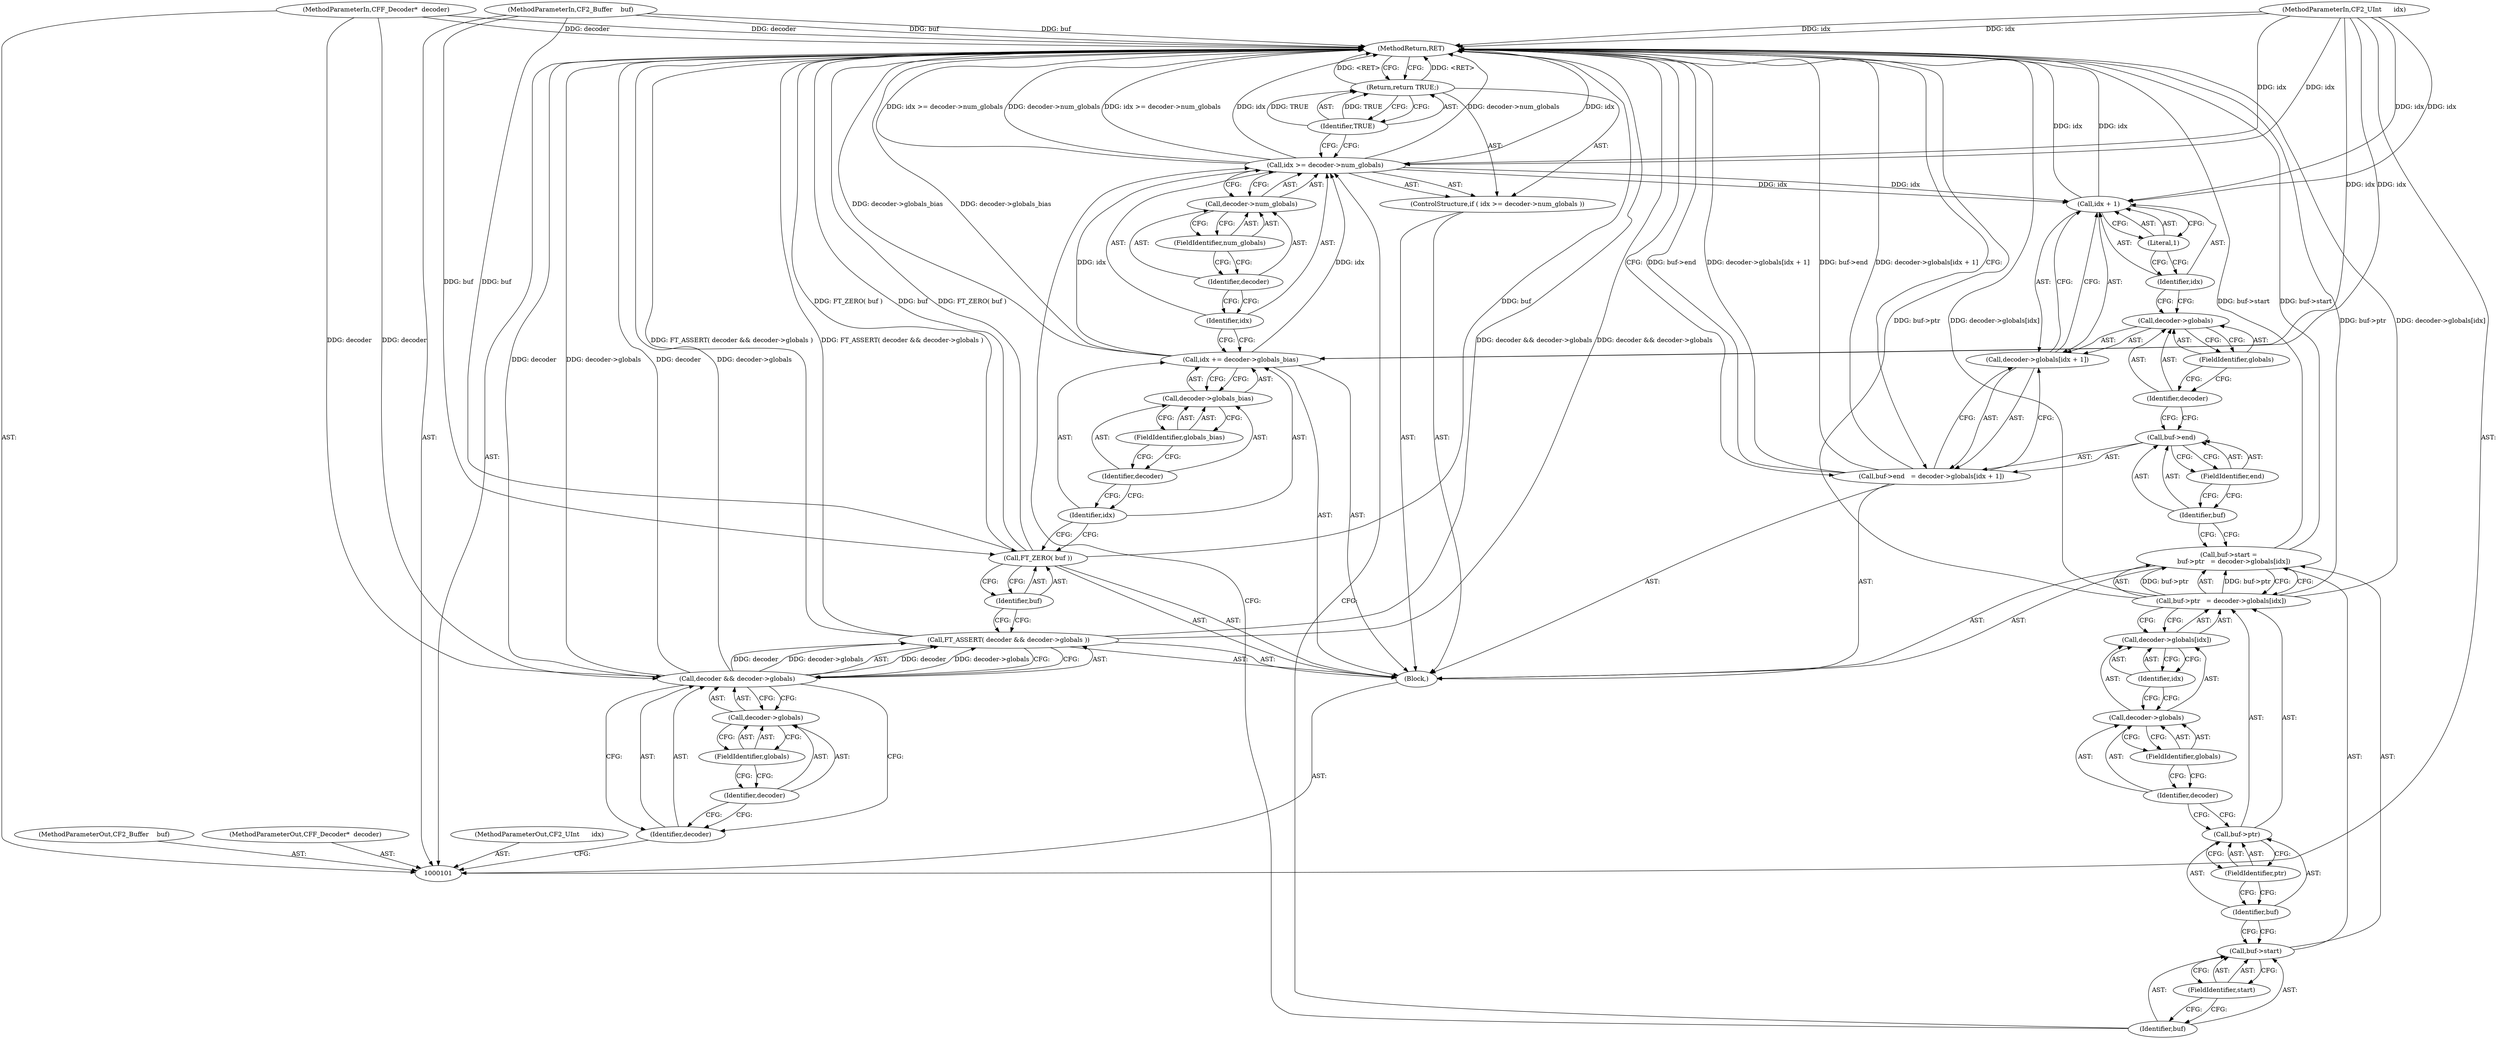 digraph "1_savannah_135c3faebb96f8f550bd4f318716f2e1e095a969" {
"1000151" [label="(MethodReturn,RET)"];
"1000102" [label="(MethodParameterIn,CFF_Decoder*  decoder)"];
"1000202" [label="(MethodParameterOut,CFF_Decoder*  decoder)"];
"1000120" [label="(Call,idx >= decoder->num_globals)"];
"1000121" [label="(Identifier,idx)"];
"1000122" [label="(Call,decoder->num_globals)"];
"1000123" [label="(Identifier,decoder)"];
"1000124" [label="(FieldIdentifier,num_globals)"];
"1000119" [label="(ControlStructure,if ( idx >= decoder->num_globals ))"];
"1000126" [label="(Identifier,TRUE)"];
"1000125" [label="(Return,return TRUE;)"];
"1000130" [label="(FieldIdentifier,start)"];
"1000127" [label="(Call,buf->start =\n     buf->ptr   = decoder->globals[idx])"];
"1000128" [label="(Call,buf->start)"];
"1000129" [label="(Identifier,buf)"];
"1000134" [label="(FieldIdentifier,ptr)"];
"1000135" [label="(Call,decoder->globals[idx])"];
"1000136" [label="(Call,decoder->globals)"];
"1000137" [label="(Identifier,decoder)"];
"1000138" [label="(FieldIdentifier,globals)"];
"1000139" [label="(Identifier,idx)"];
"1000131" [label="(Call,buf->ptr   = decoder->globals[idx])"];
"1000132" [label="(Call,buf->ptr)"];
"1000133" [label="(Identifier,buf)"];
"1000143" [label="(FieldIdentifier,end)"];
"1000144" [label="(Call,decoder->globals[idx + 1])"];
"1000145" [label="(Call,decoder->globals)"];
"1000146" [label="(Identifier,decoder)"];
"1000147" [label="(FieldIdentifier,globals)"];
"1000148" [label="(Call,idx + 1)"];
"1000149" [label="(Identifier,idx)"];
"1000150" [label="(Literal,1)"];
"1000140" [label="(Call,buf->end   = decoder->globals[idx + 1])"];
"1000141" [label="(Call,buf->end)"];
"1000142" [label="(Identifier,buf)"];
"1000103" [label="(MethodParameterIn,CF2_UInt      idx)"];
"1000203" [label="(MethodParameterOut,CF2_UInt      idx)"];
"1000104" [label="(MethodParameterIn,CF2_Buffer    buf)"];
"1000204" [label="(MethodParameterOut,CF2_Buffer    buf)"];
"1000105" [label="(Block,)"];
"1000107" [label="(Call,decoder && decoder->globals)"];
"1000108" [label="(Identifier,decoder)"];
"1000109" [label="(Call,decoder->globals)"];
"1000110" [label="(Identifier,decoder)"];
"1000111" [label="(FieldIdentifier,globals)"];
"1000106" [label="(Call,FT_ASSERT( decoder && decoder->globals ))"];
"1000113" [label="(Identifier,buf)"];
"1000112" [label="(Call,FT_ZERO( buf ))"];
"1000116" [label="(Call,decoder->globals_bias)"];
"1000117" [label="(Identifier,decoder)"];
"1000118" [label="(FieldIdentifier,globals_bias)"];
"1000114" [label="(Call,idx += decoder->globals_bias)"];
"1000115" [label="(Identifier,idx)"];
"1000151" -> "1000101"  [label="AST: "];
"1000151" -> "1000125"  [label="CFG: "];
"1000151" -> "1000140"  [label="CFG: "];
"1000125" -> "1000151"  [label="DDG: <RET>"];
"1000107" -> "1000151"  [label="DDG: decoder"];
"1000107" -> "1000151"  [label="DDG: decoder->globals"];
"1000106" -> "1000151"  [label="DDG: decoder && decoder->globals"];
"1000106" -> "1000151"  [label="DDG: FT_ASSERT( decoder && decoder->globals )"];
"1000104" -> "1000151"  [label="DDG: buf"];
"1000120" -> "1000151"  [label="DDG: idx"];
"1000120" -> "1000151"  [label="DDG: decoder->num_globals"];
"1000120" -> "1000151"  [label="DDG: idx >= decoder->num_globals"];
"1000127" -> "1000151"  [label="DDG: buf->start"];
"1000114" -> "1000151"  [label="DDG: decoder->globals_bias"];
"1000131" -> "1000151"  [label="DDG: buf->ptr"];
"1000131" -> "1000151"  [label="DDG: decoder->globals[idx]"];
"1000140" -> "1000151"  [label="DDG: buf->end"];
"1000140" -> "1000151"  [label="DDG: decoder->globals[idx + 1]"];
"1000103" -> "1000151"  [label="DDG: idx"];
"1000148" -> "1000151"  [label="DDG: idx"];
"1000102" -> "1000151"  [label="DDG: decoder"];
"1000112" -> "1000151"  [label="DDG: FT_ZERO( buf )"];
"1000112" -> "1000151"  [label="DDG: buf"];
"1000102" -> "1000101"  [label="AST: "];
"1000102" -> "1000151"  [label="DDG: decoder"];
"1000102" -> "1000107"  [label="DDG: decoder"];
"1000202" -> "1000101"  [label="AST: "];
"1000120" -> "1000119"  [label="AST: "];
"1000120" -> "1000122"  [label="CFG: "];
"1000121" -> "1000120"  [label="AST: "];
"1000122" -> "1000120"  [label="AST: "];
"1000126" -> "1000120"  [label="CFG: "];
"1000129" -> "1000120"  [label="CFG: "];
"1000120" -> "1000151"  [label="DDG: idx"];
"1000120" -> "1000151"  [label="DDG: decoder->num_globals"];
"1000120" -> "1000151"  [label="DDG: idx >= decoder->num_globals"];
"1000114" -> "1000120"  [label="DDG: idx"];
"1000103" -> "1000120"  [label="DDG: idx"];
"1000120" -> "1000148"  [label="DDG: idx"];
"1000121" -> "1000120"  [label="AST: "];
"1000121" -> "1000114"  [label="CFG: "];
"1000123" -> "1000121"  [label="CFG: "];
"1000122" -> "1000120"  [label="AST: "];
"1000122" -> "1000124"  [label="CFG: "];
"1000123" -> "1000122"  [label="AST: "];
"1000124" -> "1000122"  [label="AST: "];
"1000120" -> "1000122"  [label="CFG: "];
"1000123" -> "1000122"  [label="AST: "];
"1000123" -> "1000121"  [label="CFG: "];
"1000124" -> "1000123"  [label="CFG: "];
"1000124" -> "1000122"  [label="AST: "];
"1000124" -> "1000123"  [label="CFG: "];
"1000122" -> "1000124"  [label="CFG: "];
"1000119" -> "1000105"  [label="AST: "];
"1000120" -> "1000119"  [label="AST: "];
"1000125" -> "1000119"  [label="AST: "];
"1000126" -> "1000125"  [label="AST: "];
"1000126" -> "1000120"  [label="CFG: "];
"1000125" -> "1000126"  [label="CFG: "];
"1000126" -> "1000125"  [label="DDG: TRUE"];
"1000125" -> "1000119"  [label="AST: "];
"1000125" -> "1000126"  [label="CFG: "];
"1000126" -> "1000125"  [label="AST: "];
"1000151" -> "1000125"  [label="CFG: "];
"1000125" -> "1000151"  [label="DDG: <RET>"];
"1000126" -> "1000125"  [label="DDG: TRUE"];
"1000130" -> "1000128"  [label="AST: "];
"1000130" -> "1000129"  [label="CFG: "];
"1000128" -> "1000130"  [label="CFG: "];
"1000127" -> "1000105"  [label="AST: "];
"1000127" -> "1000131"  [label="CFG: "];
"1000128" -> "1000127"  [label="AST: "];
"1000131" -> "1000127"  [label="AST: "];
"1000142" -> "1000127"  [label="CFG: "];
"1000127" -> "1000151"  [label="DDG: buf->start"];
"1000131" -> "1000127"  [label="DDG: buf->ptr"];
"1000128" -> "1000127"  [label="AST: "];
"1000128" -> "1000130"  [label="CFG: "];
"1000129" -> "1000128"  [label="AST: "];
"1000130" -> "1000128"  [label="AST: "];
"1000133" -> "1000128"  [label="CFG: "];
"1000129" -> "1000128"  [label="AST: "];
"1000129" -> "1000120"  [label="CFG: "];
"1000130" -> "1000129"  [label="CFG: "];
"1000134" -> "1000132"  [label="AST: "];
"1000134" -> "1000133"  [label="CFG: "];
"1000132" -> "1000134"  [label="CFG: "];
"1000135" -> "1000131"  [label="AST: "];
"1000135" -> "1000139"  [label="CFG: "];
"1000136" -> "1000135"  [label="AST: "];
"1000139" -> "1000135"  [label="AST: "];
"1000131" -> "1000135"  [label="CFG: "];
"1000136" -> "1000135"  [label="AST: "];
"1000136" -> "1000138"  [label="CFG: "];
"1000137" -> "1000136"  [label="AST: "];
"1000138" -> "1000136"  [label="AST: "];
"1000139" -> "1000136"  [label="CFG: "];
"1000137" -> "1000136"  [label="AST: "];
"1000137" -> "1000132"  [label="CFG: "];
"1000138" -> "1000137"  [label="CFG: "];
"1000138" -> "1000136"  [label="AST: "];
"1000138" -> "1000137"  [label="CFG: "];
"1000136" -> "1000138"  [label="CFG: "];
"1000139" -> "1000135"  [label="AST: "];
"1000139" -> "1000136"  [label="CFG: "];
"1000135" -> "1000139"  [label="CFG: "];
"1000131" -> "1000127"  [label="AST: "];
"1000131" -> "1000135"  [label="CFG: "];
"1000132" -> "1000131"  [label="AST: "];
"1000135" -> "1000131"  [label="AST: "];
"1000127" -> "1000131"  [label="CFG: "];
"1000131" -> "1000151"  [label="DDG: buf->ptr"];
"1000131" -> "1000151"  [label="DDG: decoder->globals[idx]"];
"1000131" -> "1000127"  [label="DDG: buf->ptr"];
"1000132" -> "1000131"  [label="AST: "];
"1000132" -> "1000134"  [label="CFG: "];
"1000133" -> "1000132"  [label="AST: "];
"1000134" -> "1000132"  [label="AST: "];
"1000137" -> "1000132"  [label="CFG: "];
"1000133" -> "1000132"  [label="AST: "];
"1000133" -> "1000128"  [label="CFG: "];
"1000134" -> "1000133"  [label="CFG: "];
"1000143" -> "1000141"  [label="AST: "];
"1000143" -> "1000142"  [label="CFG: "];
"1000141" -> "1000143"  [label="CFG: "];
"1000144" -> "1000140"  [label="AST: "];
"1000144" -> "1000148"  [label="CFG: "];
"1000145" -> "1000144"  [label="AST: "];
"1000148" -> "1000144"  [label="AST: "];
"1000140" -> "1000144"  [label="CFG: "];
"1000145" -> "1000144"  [label="AST: "];
"1000145" -> "1000147"  [label="CFG: "];
"1000146" -> "1000145"  [label="AST: "];
"1000147" -> "1000145"  [label="AST: "];
"1000149" -> "1000145"  [label="CFG: "];
"1000146" -> "1000145"  [label="AST: "];
"1000146" -> "1000141"  [label="CFG: "];
"1000147" -> "1000146"  [label="CFG: "];
"1000147" -> "1000145"  [label="AST: "];
"1000147" -> "1000146"  [label="CFG: "];
"1000145" -> "1000147"  [label="CFG: "];
"1000148" -> "1000144"  [label="AST: "];
"1000148" -> "1000150"  [label="CFG: "];
"1000149" -> "1000148"  [label="AST: "];
"1000150" -> "1000148"  [label="AST: "];
"1000144" -> "1000148"  [label="CFG: "];
"1000148" -> "1000151"  [label="DDG: idx"];
"1000120" -> "1000148"  [label="DDG: idx"];
"1000103" -> "1000148"  [label="DDG: idx"];
"1000149" -> "1000148"  [label="AST: "];
"1000149" -> "1000145"  [label="CFG: "];
"1000150" -> "1000149"  [label="CFG: "];
"1000150" -> "1000148"  [label="AST: "];
"1000150" -> "1000149"  [label="CFG: "];
"1000148" -> "1000150"  [label="CFG: "];
"1000140" -> "1000105"  [label="AST: "];
"1000140" -> "1000144"  [label="CFG: "];
"1000141" -> "1000140"  [label="AST: "];
"1000144" -> "1000140"  [label="AST: "];
"1000151" -> "1000140"  [label="CFG: "];
"1000140" -> "1000151"  [label="DDG: buf->end"];
"1000140" -> "1000151"  [label="DDG: decoder->globals[idx + 1]"];
"1000141" -> "1000140"  [label="AST: "];
"1000141" -> "1000143"  [label="CFG: "];
"1000142" -> "1000141"  [label="AST: "];
"1000143" -> "1000141"  [label="AST: "];
"1000146" -> "1000141"  [label="CFG: "];
"1000142" -> "1000141"  [label="AST: "];
"1000142" -> "1000127"  [label="CFG: "];
"1000143" -> "1000142"  [label="CFG: "];
"1000103" -> "1000101"  [label="AST: "];
"1000103" -> "1000151"  [label="DDG: idx"];
"1000103" -> "1000114"  [label="DDG: idx"];
"1000103" -> "1000120"  [label="DDG: idx"];
"1000103" -> "1000148"  [label="DDG: idx"];
"1000203" -> "1000101"  [label="AST: "];
"1000104" -> "1000101"  [label="AST: "];
"1000104" -> "1000151"  [label="DDG: buf"];
"1000104" -> "1000112"  [label="DDG: buf"];
"1000204" -> "1000101"  [label="AST: "];
"1000105" -> "1000101"  [label="AST: "];
"1000106" -> "1000105"  [label="AST: "];
"1000112" -> "1000105"  [label="AST: "];
"1000114" -> "1000105"  [label="AST: "];
"1000119" -> "1000105"  [label="AST: "];
"1000127" -> "1000105"  [label="AST: "];
"1000140" -> "1000105"  [label="AST: "];
"1000107" -> "1000106"  [label="AST: "];
"1000107" -> "1000108"  [label="CFG: "];
"1000107" -> "1000109"  [label="CFG: "];
"1000108" -> "1000107"  [label="AST: "];
"1000109" -> "1000107"  [label="AST: "];
"1000106" -> "1000107"  [label="CFG: "];
"1000107" -> "1000151"  [label="DDG: decoder"];
"1000107" -> "1000151"  [label="DDG: decoder->globals"];
"1000107" -> "1000106"  [label="DDG: decoder"];
"1000107" -> "1000106"  [label="DDG: decoder->globals"];
"1000102" -> "1000107"  [label="DDG: decoder"];
"1000108" -> "1000107"  [label="AST: "];
"1000108" -> "1000101"  [label="CFG: "];
"1000110" -> "1000108"  [label="CFG: "];
"1000107" -> "1000108"  [label="CFG: "];
"1000109" -> "1000107"  [label="AST: "];
"1000109" -> "1000111"  [label="CFG: "];
"1000110" -> "1000109"  [label="AST: "];
"1000111" -> "1000109"  [label="AST: "];
"1000107" -> "1000109"  [label="CFG: "];
"1000110" -> "1000109"  [label="AST: "];
"1000110" -> "1000108"  [label="CFG: "];
"1000111" -> "1000110"  [label="CFG: "];
"1000111" -> "1000109"  [label="AST: "];
"1000111" -> "1000110"  [label="CFG: "];
"1000109" -> "1000111"  [label="CFG: "];
"1000106" -> "1000105"  [label="AST: "];
"1000106" -> "1000107"  [label="CFG: "];
"1000107" -> "1000106"  [label="AST: "];
"1000113" -> "1000106"  [label="CFG: "];
"1000106" -> "1000151"  [label="DDG: decoder && decoder->globals"];
"1000106" -> "1000151"  [label="DDG: FT_ASSERT( decoder && decoder->globals )"];
"1000107" -> "1000106"  [label="DDG: decoder"];
"1000107" -> "1000106"  [label="DDG: decoder->globals"];
"1000113" -> "1000112"  [label="AST: "];
"1000113" -> "1000106"  [label="CFG: "];
"1000112" -> "1000113"  [label="CFG: "];
"1000112" -> "1000105"  [label="AST: "];
"1000112" -> "1000113"  [label="CFG: "];
"1000113" -> "1000112"  [label="AST: "];
"1000115" -> "1000112"  [label="CFG: "];
"1000112" -> "1000151"  [label="DDG: FT_ZERO( buf )"];
"1000112" -> "1000151"  [label="DDG: buf"];
"1000104" -> "1000112"  [label="DDG: buf"];
"1000116" -> "1000114"  [label="AST: "];
"1000116" -> "1000118"  [label="CFG: "];
"1000117" -> "1000116"  [label="AST: "];
"1000118" -> "1000116"  [label="AST: "];
"1000114" -> "1000116"  [label="CFG: "];
"1000117" -> "1000116"  [label="AST: "];
"1000117" -> "1000115"  [label="CFG: "];
"1000118" -> "1000117"  [label="CFG: "];
"1000118" -> "1000116"  [label="AST: "];
"1000118" -> "1000117"  [label="CFG: "];
"1000116" -> "1000118"  [label="CFG: "];
"1000114" -> "1000105"  [label="AST: "];
"1000114" -> "1000116"  [label="CFG: "];
"1000115" -> "1000114"  [label="AST: "];
"1000116" -> "1000114"  [label="AST: "];
"1000121" -> "1000114"  [label="CFG: "];
"1000114" -> "1000151"  [label="DDG: decoder->globals_bias"];
"1000103" -> "1000114"  [label="DDG: idx"];
"1000114" -> "1000120"  [label="DDG: idx"];
"1000115" -> "1000114"  [label="AST: "];
"1000115" -> "1000112"  [label="CFG: "];
"1000117" -> "1000115"  [label="CFG: "];
}
